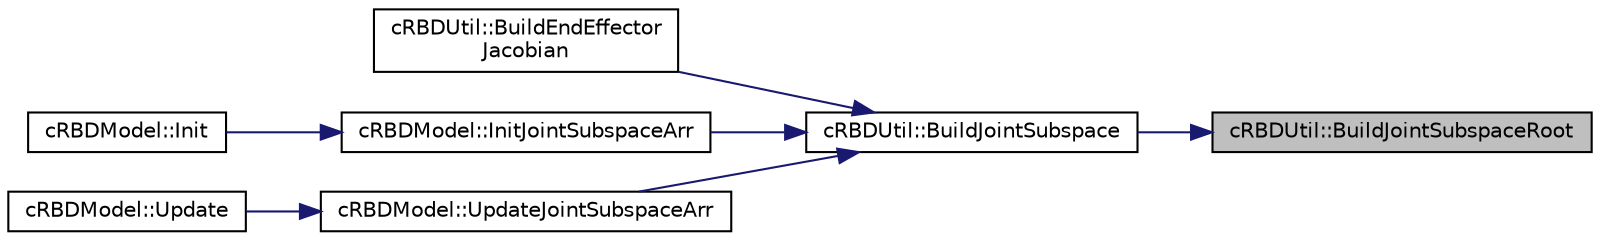 digraph "cRBDUtil::BuildJointSubspaceRoot"
{
 // LATEX_PDF_SIZE
  edge [fontname="Helvetica",fontsize="10",labelfontname="Helvetica",labelfontsize="10"];
  node [fontname="Helvetica",fontsize="10",shape=record];
  rankdir="RL";
  Node1 [label="cRBDUtil::BuildJointSubspaceRoot",height=0.2,width=0.4,color="black", fillcolor="grey75", style="filled", fontcolor="black",tooltip=" "];
  Node1 -> Node2 [dir="back",color="midnightblue",fontsize="10",style="solid",fontname="Helvetica"];
  Node2 [label="cRBDUtil::BuildJointSubspace",height=0.2,width=0.4,color="black", fillcolor="white", style="filled",URL="$classc_r_b_d_util.html#a451e4c520a865d6ad91f0221c2c26f4a",tooltip=" "];
  Node2 -> Node3 [dir="back",color="midnightblue",fontsize="10",style="solid",fontname="Helvetica"];
  Node3 [label="cRBDUtil::BuildEndEffector\lJacobian",height=0.2,width=0.4,color="black", fillcolor="white", style="filled",URL="$classc_r_b_d_util.html#aa05249dcaba40cdcf8cfbc0580f1b487",tooltip=" "];
  Node2 -> Node4 [dir="back",color="midnightblue",fontsize="10",style="solid",fontname="Helvetica"];
  Node4 [label="cRBDModel::InitJointSubspaceArr",height=0.2,width=0.4,color="black", fillcolor="white", style="filled",URL="$classc_r_b_d_model.html#afa67e8b4e575abfe4f4a07a5a44f129c",tooltip=" "];
  Node4 -> Node5 [dir="back",color="midnightblue",fontsize="10",style="solid",fontname="Helvetica"];
  Node5 [label="cRBDModel::Init",height=0.2,width=0.4,color="black", fillcolor="white", style="filled",URL="$classc_r_b_d_model.html#a96c191bfa6620f7e698622a0a85e91ee",tooltip=" "];
  Node2 -> Node6 [dir="back",color="midnightblue",fontsize="10",style="solid",fontname="Helvetica"];
  Node6 [label="cRBDModel::UpdateJointSubspaceArr",height=0.2,width=0.4,color="black", fillcolor="white", style="filled",URL="$classc_r_b_d_model.html#a254113a586241bc8cd7e07cf7d8319fc",tooltip=" "];
  Node6 -> Node7 [dir="back",color="midnightblue",fontsize="10",style="solid",fontname="Helvetica"];
  Node7 [label="cRBDModel::Update",height=0.2,width=0.4,color="black", fillcolor="white", style="filled",URL="$classc_r_b_d_model.html#af4791a1c8722f4d66c8c54aee0cf0b78",tooltip=" "];
}
